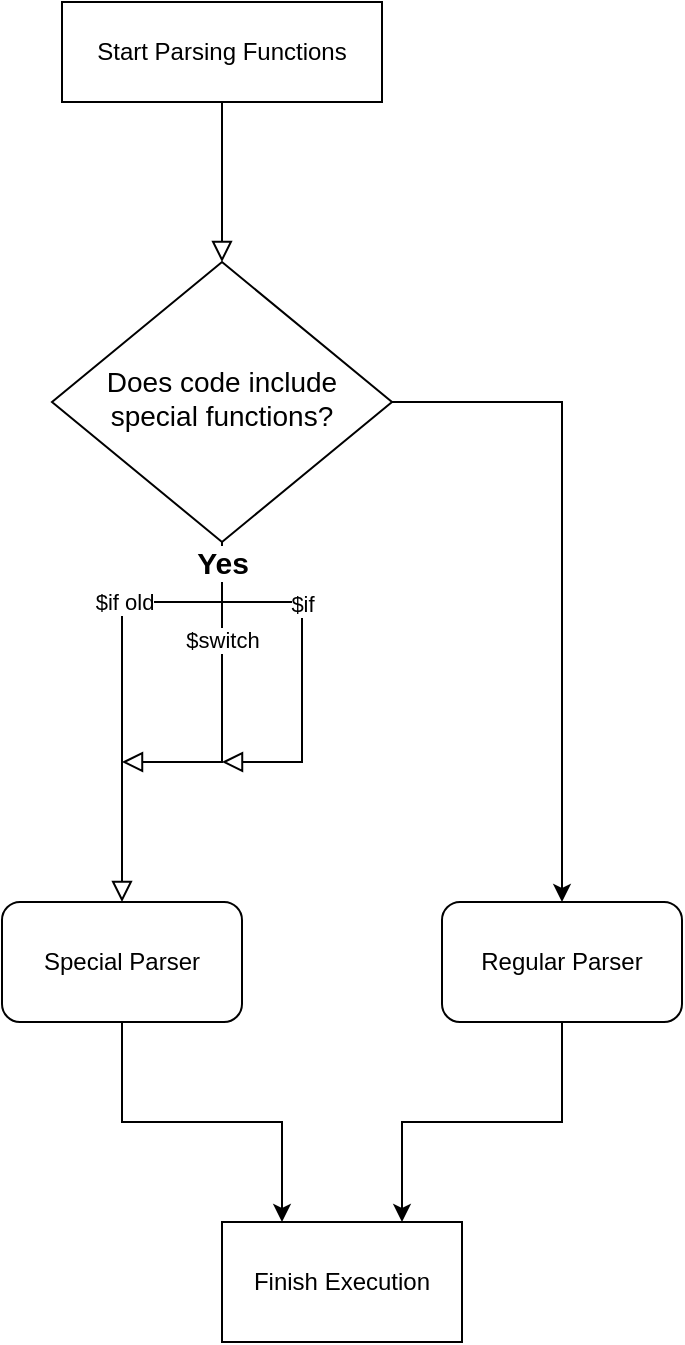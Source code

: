 <mxfile version="24.7.17">
  <diagram id="C5RBs43oDa-KdzZeNtuy" name="Page-1">
    <mxGraphModel dx="1591" dy="797" grid="1" gridSize="10" guides="1" tooltips="1" connect="1" arrows="1" fold="1" page="1" pageScale="1" pageWidth="827" pageHeight="1169" math="0" shadow="0">
      <root>
        <mxCell id="WIyWlLk6GJQsqaUBKTNV-0" />
        <mxCell id="WIyWlLk6GJQsqaUBKTNV-1" parent="WIyWlLk6GJQsqaUBKTNV-0" />
        <mxCell id="WIyWlLk6GJQsqaUBKTNV-2" value="" style="rounded=0;html=1;jettySize=auto;orthogonalLoop=1;fontSize=11;endArrow=block;endFill=0;endSize=8;strokeWidth=1;shadow=0;labelBackgroundColor=none;edgeStyle=orthogonalEdgeStyle;" parent="WIyWlLk6GJQsqaUBKTNV-1" source="WIyWlLk6GJQsqaUBKTNV-3" target="WIyWlLk6GJQsqaUBKTNV-6" edge="1">
          <mxGeometry relative="1" as="geometry">
            <Array as="points">
              <mxPoint x="420" y="100" />
              <mxPoint x="420" y="100" />
            </Array>
          </mxGeometry>
        </mxCell>
        <mxCell id="WIyWlLk6GJQsqaUBKTNV-3" value="Start Parsing Functions" style="rounded=0;whiteSpace=wrap;html=1;fontSize=12;glass=0;strokeWidth=1;shadow=0;" parent="WIyWlLk6GJQsqaUBKTNV-1" vertex="1">
          <mxGeometry x="340" y="30" width="160" height="50" as="geometry" />
        </mxCell>
        <mxCell id="WIyWlLk6GJQsqaUBKTNV-4" value="$switch" style="rounded=0;html=1;jettySize=auto;orthogonalLoop=1;fontSize=11;endArrow=block;endFill=0;endSize=8;strokeWidth=1;shadow=0;labelBackgroundColor=default;edgeStyle=orthogonalEdgeStyle;exitX=0.5;exitY=1;exitDx=0;exitDy=0;" parent="WIyWlLk6GJQsqaUBKTNV-1" source="WIyWlLk6GJQsqaUBKTNV-6" edge="1">
          <mxGeometry x="-0.385" relative="1" as="geometry">
            <mxPoint as="offset" />
            <mxPoint x="370" y="410" as="targetPoint" />
            <Array as="points">
              <mxPoint x="420" y="300" />
              <mxPoint x="420" y="410" />
            </Array>
          </mxGeometry>
        </mxCell>
        <mxCell id="h2vBWMk00Ah22nlbqx8R-10" value="" style="edgeStyle=orthogonalEdgeStyle;rounded=0;orthogonalLoop=1;jettySize=auto;html=1;" edge="1" parent="WIyWlLk6GJQsqaUBKTNV-1" source="WIyWlLk6GJQsqaUBKTNV-6" target="h2vBWMk00Ah22nlbqx8R-9">
          <mxGeometry relative="1" as="geometry" />
        </mxCell>
        <mxCell id="WIyWlLk6GJQsqaUBKTNV-6" value="&lt;font style=&quot;font-size: 14px;&quot;&gt;Does code include special functions?&lt;/font&gt;" style="rhombus;whiteSpace=wrap;html=1;shadow=0;fontFamily=Helvetica;fontSize=12;align=center;strokeWidth=1;spacing=6;spacingTop=-4;rounded=0;" parent="WIyWlLk6GJQsqaUBKTNV-1" vertex="1">
          <mxGeometry x="335" y="160" width="170" height="140" as="geometry" />
        </mxCell>
        <mxCell id="h2vBWMk00Ah22nlbqx8R-12" style="edgeStyle=orthogonalEdgeStyle;rounded=0;orthogonalLoop=1;jettySize=auto;html=1;entryX=0.25;entryY=0;entryDx=0;entryDy=0;" edge="1" parent="WIyWlLk6GJQsqaUBKTNV-1" source="h2vBWMk00Ah22nlbqx8R-1" target="h2vBWMk00Ah22nlbqx8R-11">
          <mxGeometry relative="1" as="geometry" />
        </mxCell>
        <mxCell id="h2vBWMk00Ah22nlbqx8R-1" value="Special Parser" style="rounded=1;whiteSpace=wrap;html=1;" vertex="1" parent="WIyWlLk6GJQsqaUBKTNV-1">
          <mxGeometry x="310" y="480" width="120" height="60" as="geometry" />
        </mxCell>
        <mxCell id="h2vBWMk00Ah22nlbqx8R-3" value="$if old" style="rounded=0;html=1;jettySize=auto;orthogonalLoop=1;fontSize=11;endArrow=block;endFill=0;endSize=8;strokeWidth=1;shadow=0;labelBackgroundColor=default;edgeStyle=orthogonalEdgeStyle;exitX=0.5;exitY=1;exitDx=0;exitDy=0;horizontal=1;labelBorderColor=none;textShadow=0;entryX=0.5;entryY=0;entryDx=0;entryDy=0;" edge="1" parent="WIyWlLk6GJQsqaUBKTNV-1" source="h2vBWMk00Ah22nlbqx8R-5" target="h2vBWMk00Ah22nlbqx8R-1">
          <mxGeometry x="-0.436" relative="1" as="geometry">
            <mxPoint as="offset" />
            <mxPoint x="410" y="350" as="sourcePoint" />
            <mxPoint x="370" y="470" as="targetPoint" />
            <Array as="points">
              <mxPoint x="420" y="330" />
              <mxPoint x="370" y="330" />
            </Array>
          </mxGeometry>
        </mxCell>
        <mxCell id="h2vBWMk00Ah22nlbqx8R-7" value="$if" style="rounded=0;html=1;jettySize=auto;orthogonalLoop=1;fontSize=11;endArrow=block;endFill=0;endSize=8;strokeWidth=1;shadow=0;labelBackgroundColor=default;edgeStyle=orthogonalEdgeStyle;" edge="1" parent="WIyWlLk6GJQsqaUBKTNV-1">
          <mxGeometry x="-0.4" relative="1" as="geometry">
            <mxPoint as="offset" />
            <mxPoint x="410" y="330" as="sourcePoint" />
            <mxPoint x="420" y="410" as="targetPoint" />
            <Array as="points">
              <mxPoint x="460" y="330" />
            </Array>
          </mxGeometry>
        </mxCell>
        <mxCell id="h2vBWMk00Ah22nlbqx8R-8" value="" style="rounded=0;html=1;jettySize=auto;orthogonalLoop=1;fontSize=11;endArrow=block;endFill=0;endSize=8;strokeWidth=1;shadow=0;labelBackgroundColor=default;edgeStyle=orthogonalEdgeStyle;exitX=0.5;exitY=1;exitDx=0;exitDy=0;horizontal=1;labelBorderColor=none;textShadow=0;" edge="1" parent="WIyWlLk6GJQsqaUBKTNV-1" source="WIyWlLk6GJQsqaUBKTNV-6" target="h2vBWMk00Ah22nlbqx8R-5">
          <mxGeometry x="-0.436" relative="1" as="geometry">
            <mxPoint as="offset" />
            <mxPoint x="420" y="300" as="sourcePoint" />
            <mxPoint x="370" y="470" as="targetPoint" />
            <Array as="points">
              <mxPoint x="420" y="300" />
            </Array>
          </mxGeometry>
        </mxCell>
        <mxCell id="h2vBWMk00Ah22nlbqx8R-5" value="Yes" style="text;strokeColor=none;fillColor=none;html=1;fontSize=15;fontStyle=1;verticalAlign=middle;align=center;labelBackgroundColor=default;" vertex="1" parent="WIyWlLk6GJQsqaUBKTNV-1">
          <mxGeometry x="406.25" y="300" width="27.5" height="20" as="geometry" />
        </mxCell>
        <mxCell id="h2vBWMk00Ah22nlbqx8R-13" style="edgeStyle=orthogonalEdgeStyle;rounded=0;orthogonalLoop=1;jettySize=auto;html=1;entryX=0.75;entryY=0;entryDx=0;entryDy=0;" edge="1" parent="WIyWlLk6GJQsqaUBKTNV-1" source="h2vBWMk00Ah22nlbqx8R-9" target="h2vBWMk00Ah22nlbqx8R-11">
          <mxGeometry relative="1" as="geometry" />
        </mxCell>
        <mxCell id="h2vBWMk00Ah22nlbqx8R-9" value="Regular Parser" style="rounded=1;whiteSpace=wrap;html=1;" vertex="1" parent="WIyWlLk6GJQsqaUBKTNV-1">
          <mxGeometry x="530" y="480" width="120" height="60" as="geometry" />
        </mxCell>
        <mxCell id="h2vBWMk00Ah22nlbqx8R-11" value="Finish Execution" style="rounded=0;whiteSpace=wrap;html=1;" vertex="1" parent="WIyWlLk6GJQsqaUBKTNV-1">
          <mxGeometry x="420" y="640" width="120" height="60" as="geometry" />
        </mxCell>
      </root>
    </mxGraphModel>
  </diagram>
</mxfile>
